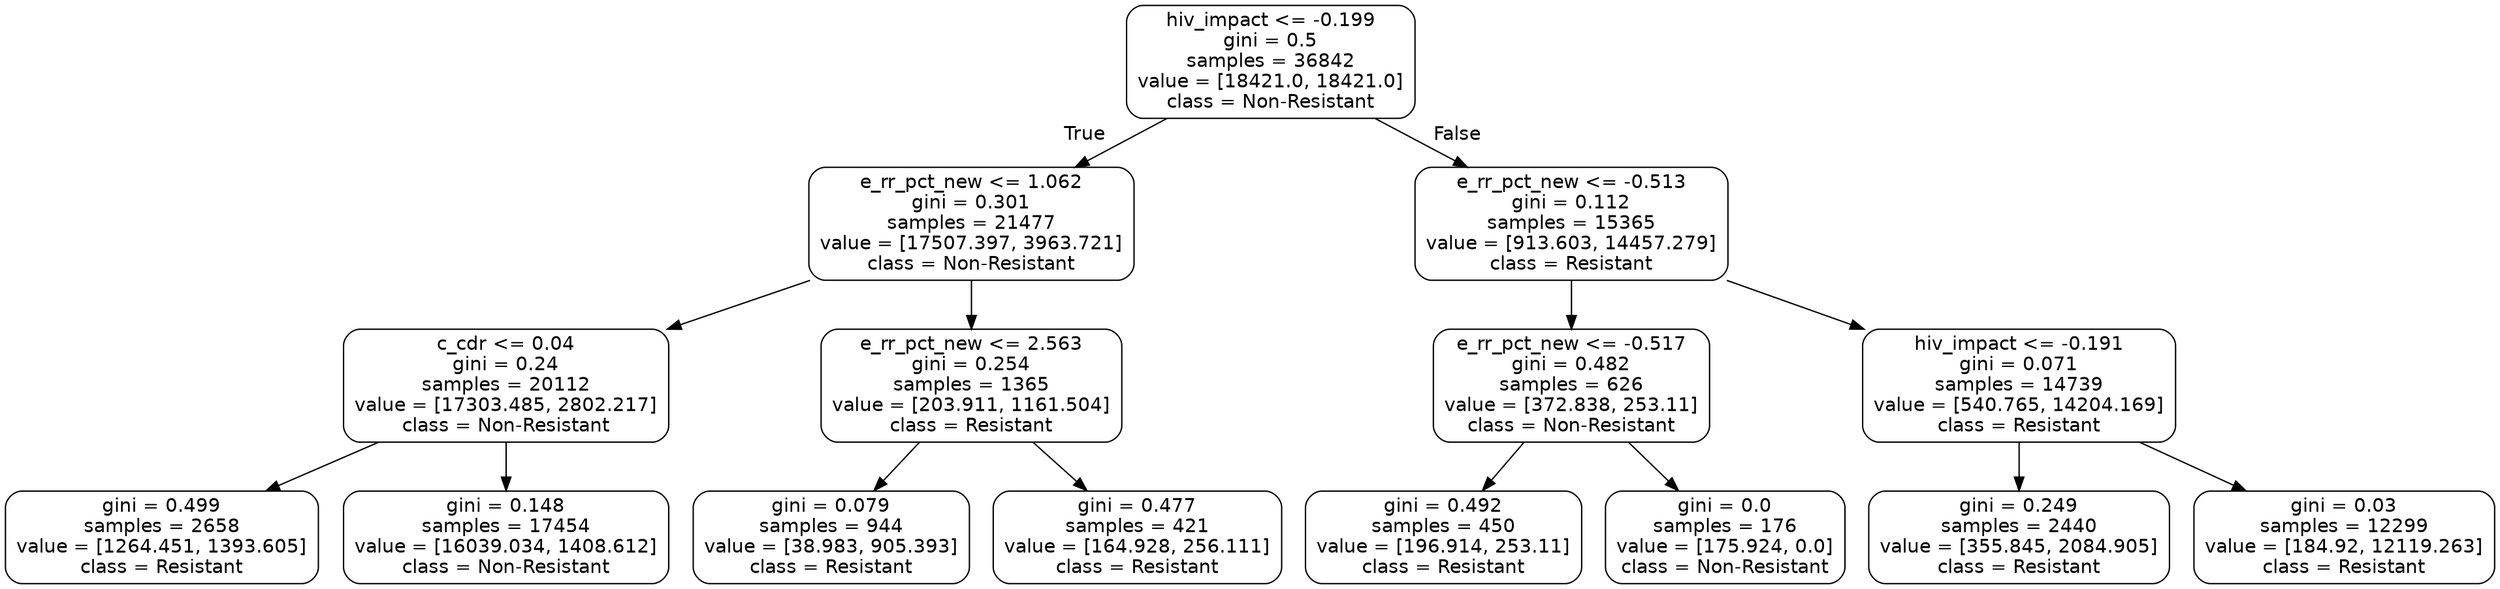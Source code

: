digraph Tree {
node [shape=box, style="rounded", color="black", fontname="helvetica"] ;
edge [fontname="helvetica"] ;
0 [label="hiv_impact <= -0.199\ngini = 0.5\nsamples = 36842\nvalue = [18421.0, 18421.0]\nclass = Non-Resistant"] ;
1 [label="e_rr_pct_new <= 1.062\ngini = 0.301\nsamples = 21477\nvalue = [17507.397, 3963.721]\nclass = Non-Resistant"] ;
0 -> 1 [labeldistance=2.5, labelangle=45, headlabel="True"] ;
2 [label="c_cdr <= 0.04\ngini = 0.24\nsamples = 20112\nvalue = [17303.485, 2802.217]\nclass = Non-Resistant"] ;
1 -> 2 ;
3 [label="gini = 0.499\nsamples = 2658\nvalue = [1264.451, 1393.605]\nclass = Resistant"] ;
2 -> 3 ;
4 [label="gini = 0.148\nsamples = 17454\nvalue = [16039.034, 1408.612]\nclass = Non-Resistant"] ;
2 -> 4 ;
5 [label="e_rr_pct_new <= 2.563\ngini = 0.254\nsamples = 1365\nvalue = [203.911, 1161.504]\nclass = Resistant"] ;
1 -> 5 ;
6 [label="gini = 0.079\nsamples = 944\nvalue = [38.983, 905.393]\nclass = Resistant"] ;
5 -> 6 ;
7 [label="gini = 0.477\nsamples = 421\nvalue = [164.928, 256.111]\nclass = Resistant"] ;
5 -> 7 ;
8 [label="e_rr_pct_new <= -0.513\ngini = 0.112\nsamples = 15365\nvalue = [913.603, 14457.279]\nclass = Resistant"] ;
0 -> 8 [labeldistance=2.5, labelangle=-45, headlabel="False"] ;
9 [label="e_rr_pct_new <= -0.517\ngini = 0.482\nsamples = 626\nvalue = [372.838, 253.11]\nclass = Non-Resistant"] ;
8 -> 9 ;
10 [label="gini = 0.492\nsamples = 450\nvalue = [196.914, 253.11]\nclass = Resistant"] ;
9 -> 10 ;
11 [label="gini = 0.0\nsamples = 176\nvalue = [175.924, 0.0]\nclass = Non-Resistant"] ;
9 -> 11 ;
12 [label="hiv_impact <= -0.191\ngini = 0.071\nsamples = 14739\nvalue = [540.765, 14204.169]\nclass = Resistant"] ;
8 -> 12 ;
13 [label="gini = 0.249\nsamples = 2440\nvalue = [355.845, 2084.905]\nclass = Resistant"] ;
12 -> 13 ;
14 [label="gini = 0.03\nsamples = 12299\nvalue = [184.92, 12119.263]\nclass = Resistant"] ;
12 -> 14 ;
}